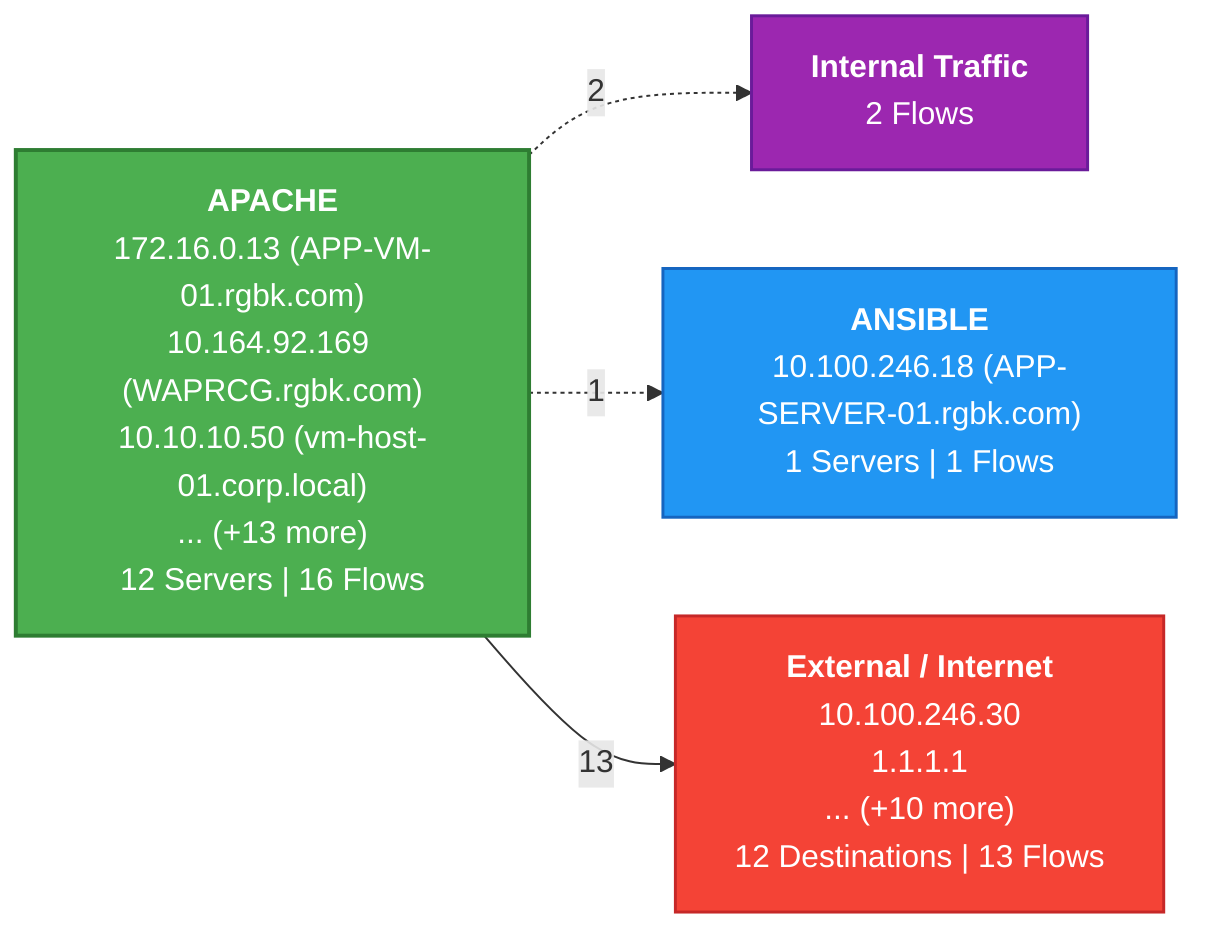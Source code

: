 graph LR
    %% DOWNSTREAM: Where APACHE sends data

    SOURCE["<b>APACHE</b><br/>172.16.0.13 (APP-VM-01.rgbk.com)<br/>10.164.92.169 (WAPRCG.rgbk.com)<br/>10.10.10.50 (vm-host-01.corp.local)<br/>... (+13 more)<br/>12 Servers | 16 Flows"]:::sourceapp

    INTERNAL["<b>Internal Traffic</b><br/>2 Flows"]:::internal
    SOURCE .->|2| INTERNAL

    DEST_APP_0["<b>ANSIBLE</b><br/>10.100.246.18 (APP-SERVER-01.rgbk.com)<br/>1 Servers | 1 Flows"]:::destapp
    SOURCE .->|1| DEST_APP_0

    EXTERNAL["<b>External / Internet</b><br/>10.100.246.30<br/>1.1.1.1<br/>... (+10 more)<br/>12 Destinations | 13 Flows"]:::external
    SOURCE -->|13| EXTERNAL

    %% Styles
    classDef sourceapp fill:#4CAF50,stroke:#2E7D32,stroke-width:2px,color:#fff
    classDef destapp fill:#2196F3,stroke:#1565C0,stroke-width:1.5px,color:#fff
    classDef vmware fill:#FF9800,stroke:#E65100,stroke-width:1.5px,color:#fff
    classDef internal fill:#9C27B0,stroke:#6A1B9A,stroke-width:1.5px,color:#fff
    classDef external fill:#F44336,stroke:#C62828,stroke-width:1.5px,color:#fff
    classDef loadbalancer fill:#FFF,stroke:#F44336,stroke-width:2px,color:#000,rx:2,ry:2